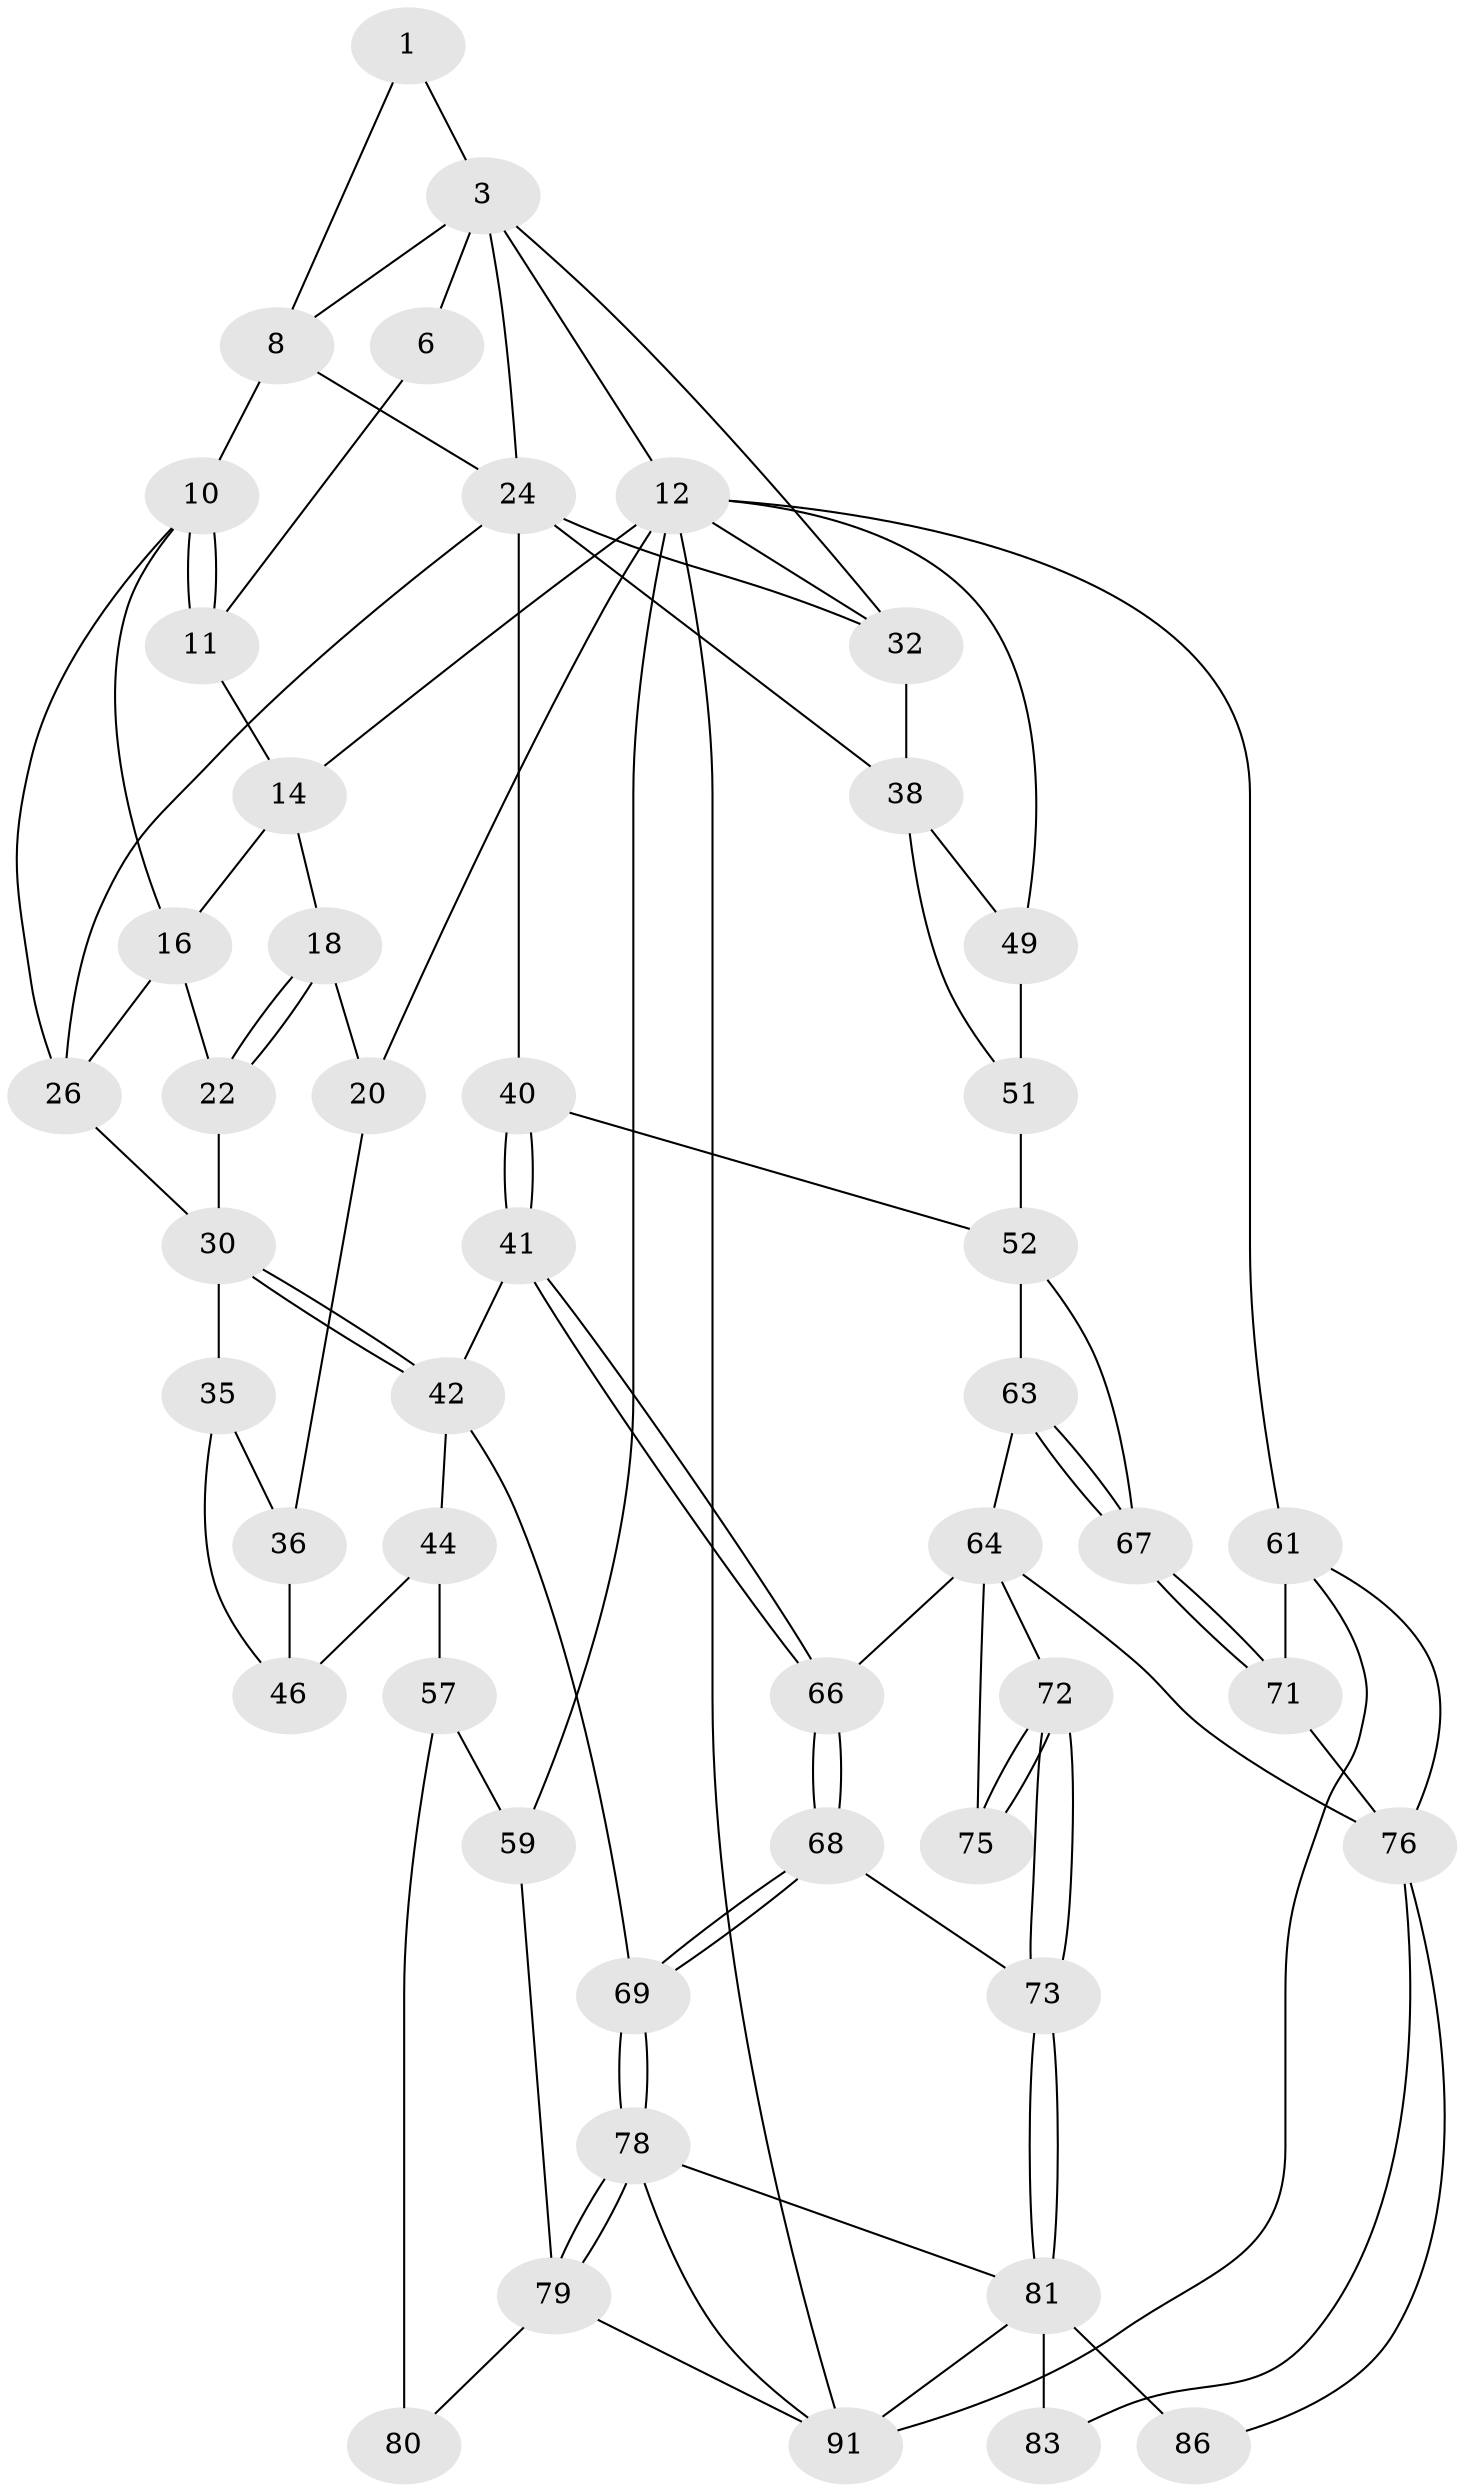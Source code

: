 // original degree distribution, {3: 0.03125, 6: 0.23958333333333334, 5: 0.4895833333333333, 4: 0.23958333333333334}
// Generated by graph-tools (version 1.1) at 2025/17/03/09/25 04:17:04]
// undirected, 48 vertices, 99 edges
graph export_dot {
graph [start="1"]
  node [color=gray90,style=filled];
  1 [pos="+0.6352861383189479+0",super="+7+2"];
  3 [pos="+0.691224212138188+0.10671931918991688",super="+4+23"];
  6 [pos="+0.6051629878001605+0"];
  8 [pos="+0.5200253543891955+0.07198998552751065",super="+9"];
  10 [pos="+0.47874019935150874+0.05115111023856667",super="+15"];
  11 [pos="+0.4396997915896502+0"];
  12 [pos="+1+0",super="+60+13+34"];
  14 [pos="+0.21200279374816883+0",super="+17"];
  16 [pos="+0.32327997439590217+0.11418125788886332",super="+21"];
  18 [pos="+0.22108606674581602+0.0868004304085552",super="+19"];
  20 [pos="+0+0.09750914824595781"];
  22 [pos="+0.250232677191739+0.16736036761969994",super="+29"];
  24 [pos="+0.5389649369584893+0.2647409280007255",super="+27+25"];
  26 [pos="+0.38447717217965865+0.24886022724016296",super="+28"];
  30 [pos="+0.3408170949444817+0.29759893531083853",super="+31"];
  32 [pos="+0.7733180488736537+0.27843401567048",super="+33"];
  35 [pos="+0.197405374355186+0.2871813498991888"];
  36 [pos="+0+0.2260512721405134",super="+37"];
  38 [pos="+0.7629237440782861+0.297113310874806",super="+50"];
  40 [pos="+0.5814098134250391+0.4261620531632255"];
  41 [pos="+0.47331547450132516+0.5243353005213287"];
  42 [pos="+0.35757583330718573+0.5227456343303571",super="+43"];
  44 [pos="+0.25035053905419385+0.5729603676749336",super="+45"];
  46 [pos="+0.17400269584723077+0.4671366512493397",super="+55+47"];
  49 [pos="+1+0.5356533762139045"];
  51 [pos="+0.7867387926623937+0.4356717025217587",super="+54"];
  52 [pos="+0.764643225412259+0.559940792681017",super="+53+62"];
  57 [pos="+0+0.877050183551193",super="+58+77"];
  59 [pos="+0+1"];
  61 [pos="+1+0.8046380312794014",super="+70"];
  63 [pos="+0.6952081743511462+0.6634980386611151"];
  64 [pos="+0.6675365002859275+0.682494886921188",super="+74+65"];
  66 [pos="+0.5426615300124147+0.6518563270520074"];
  67 [pos="+0.8172021279105027+0.72380494722617"];
  68 [pos="+0.4709770111919735+0.7379521585330076"];
  69 [pos="+0.34845630292932245+0.779554868319671"];
  71 [pos="+0.8230521710516878+0.7421017443595832"];
  72 [pos="+0.5608448893927003+0.7794267966389248"];
  73 [pos="+0.5003921372072966+0.8208894034511889"];
  75 [pos="+0.5991927745106481+0.8134330469851224"];
  76 [pos="+0.7186371438668314+0.8650895362695916",super="+84"];
  78 [pos="+0.34774826290192373+0.7999020431697464",super="+89"];
  79 [pos="+0.2620069289960245+0.8543764205207208",super="+94"];
  80 [pos="+0.16483321608160378+0.844700571148621"];
  81 [pos="+0.49409679383854765+0.8397223172676175",super="+87+82"];
  83 [pos="+0.5826215917245194+0.8295231149616815"];
  86 [pos="+0.5645812174029442+0.9046886763232238"];
  91 [pos="+0.41576296410868235+1",super="+93+92"];
  1 -- 8;
  1 -- 3;
  3 -- 32;
  3 -- 12;
  3 -- 6;
  3 -- 8;
  3 -- 24;
  6 -- 11;
  8 -- 24;
  8 -- 10;
  10 -- 11;
  10 -- 11;
  10 -- 16;
  10 -- 26;
  11 -- 14;
  12 -- 59 [weight=2];
  12 -- 61 [weight=2];
  12 -- 91;
  12 -- 20;
  12 -- 14;
  12 -- 32;
  12 -- 49;
  14 -- 16;
  14 -- 18;
  16 -- 22;
  16 -- 26;
  18 -- 22 [weight=2];
  18 -- 22;
  18 -- 20;
  20 -- 36;
  22 -- 30;
  24 -- 40;
  24 -- 26;
  24 -- 38;
  24 -- 32;
  26 -- 30;
  30 -- 42;
  30 -- 42;
  30 -- 35;
  32 -- 38;
  35 -- 36;
  35 -- 46;
  36 -- 46 [weight=2];
  38 -- 49;
  38 -- 51;
  40 -- 41;
  40 -- 41;
  40 -- 52;
  41 -- 42;
  41 -- 66;
  41 -- 66;
  42 -- 44;
  42 -- 69;
  44 -- 57 [weight=2];
  44 -- 46 [weight=2];
  49 -- 51;
  51 -- 52 [weight=2];
  52 -- 63;
  52 -- 67;
  57 -- 80 [weight=2];
  57 -- 59;
  59 -- 79;
  61 -- 91;
  61 -- 71;
  61 -- 76;
  63 -- 64;
  63 -- 67;
  63 -- 67;
  64 -- 75;
  64 -- 76;
  64 -- 66;
  64 -- 72;
  66 -- 68;
  66 -- 68;
  67 -- 71;
  67 -- 71;
  68 -- 69;
  68 -- 69;
  68 -- 73;
  69 -- 78;
  69 -- 78;
  71 -- 76;
  72 -- 73;
  72 -- 73;
  72 -- 75;
  72 -- 75;
  73 -- 81;
  73 -- 81;
  76 -- 83;
  76 -- 86;
  78 -- 79;
  78 -- 79;
  78 -- 81;
  78 -- 91;
  79 -- 80;
  79 -- 91;
  81 -- 86 [weight=2];
  81 -- 91 [weight=2];
  81 -- 83;
}
